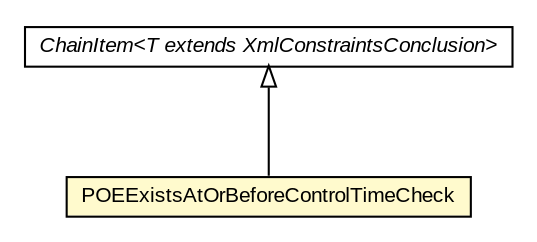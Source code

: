 #!/usr/local/bin/dot
#
# Class diagram 
# Generated by UMLGraph version R5_6-24-gf6e263 (http://www.umlgraph.org/)
#

digraph G {
	edge [fontname="arial",fontsize=10,labelfontname="arial",labelfontsize=10];
	node [fontname="arial",fontsize=10,shape=plaintext];
	nodesep=0.25;
	ranksep=0.5;
	// eu.europa.esig.dss.validation.process.ChainItem<T extends eu.europa.esig.dss.jaxb.detailedreport.XmlConstraintsConclusion>
	c485637 [label=<<table title="eu.europa.esig.dss.validation.process.ChainItem" border="0" cellborder="1" cellspacing="0" cellpadding="2" port="p" href="../../../../ChainItem.html">
		<tr><td><table border="0" cellspacing="0" cellpadding="1">
<tr><td align="center" balign="center"><font face="arial italic"> ChainItem&lt;T extends XmlConstraintsConclusion&gt; </font></td></tr>
		</table></td></tr>
		</table>>, URL="../../../../ChainItem.html", fontname="arial", fontcolor="black", fontsize=10.0];
	// eu.europa.esig.dss.validation.process.vpfswatsp.checks.vts.checks.POEExistsAtOrBeforeControlTimeCheck
	c485803 [label=<<table title="eu.europa.esig.dss.validation.process.vpfswatsp.checks.vts.checks.POEExistsAtOrBeforeControlTimeCheck" border="0" cellborder="1" cellspacing="0" cellpadding="2" port="p" bgcolor="lemonChiffon" href="./POEExistsAtOrBeforeControlTimeCheck.html">
		<tr><td><table border="0" cellspacing="0" cellpadding="1">
<tr><td align="center" balign="center"> POEExistsAtOrBeforeControlTimeCheck </td></tr>
		</table></td></tr>
		</table>>, URL="./POEExistsAtOrBeforeControlTimeCheck.html", fontname="arial", fontcolor="black", fontsize=10.0];
	//eu.europa.esig.dss.validation.process.vpfswatsp.checks.vts.checks.POEExistsAtOrBeforeControlTimeCheck extends eu.europa.esig.dss.validation.process.ChainItem<eu.europa.esig.dss.jaxb.detailedreport.XmlVTS>
	c485637:p -> c485803:p [dir=back,arrowtail=empty];
}

